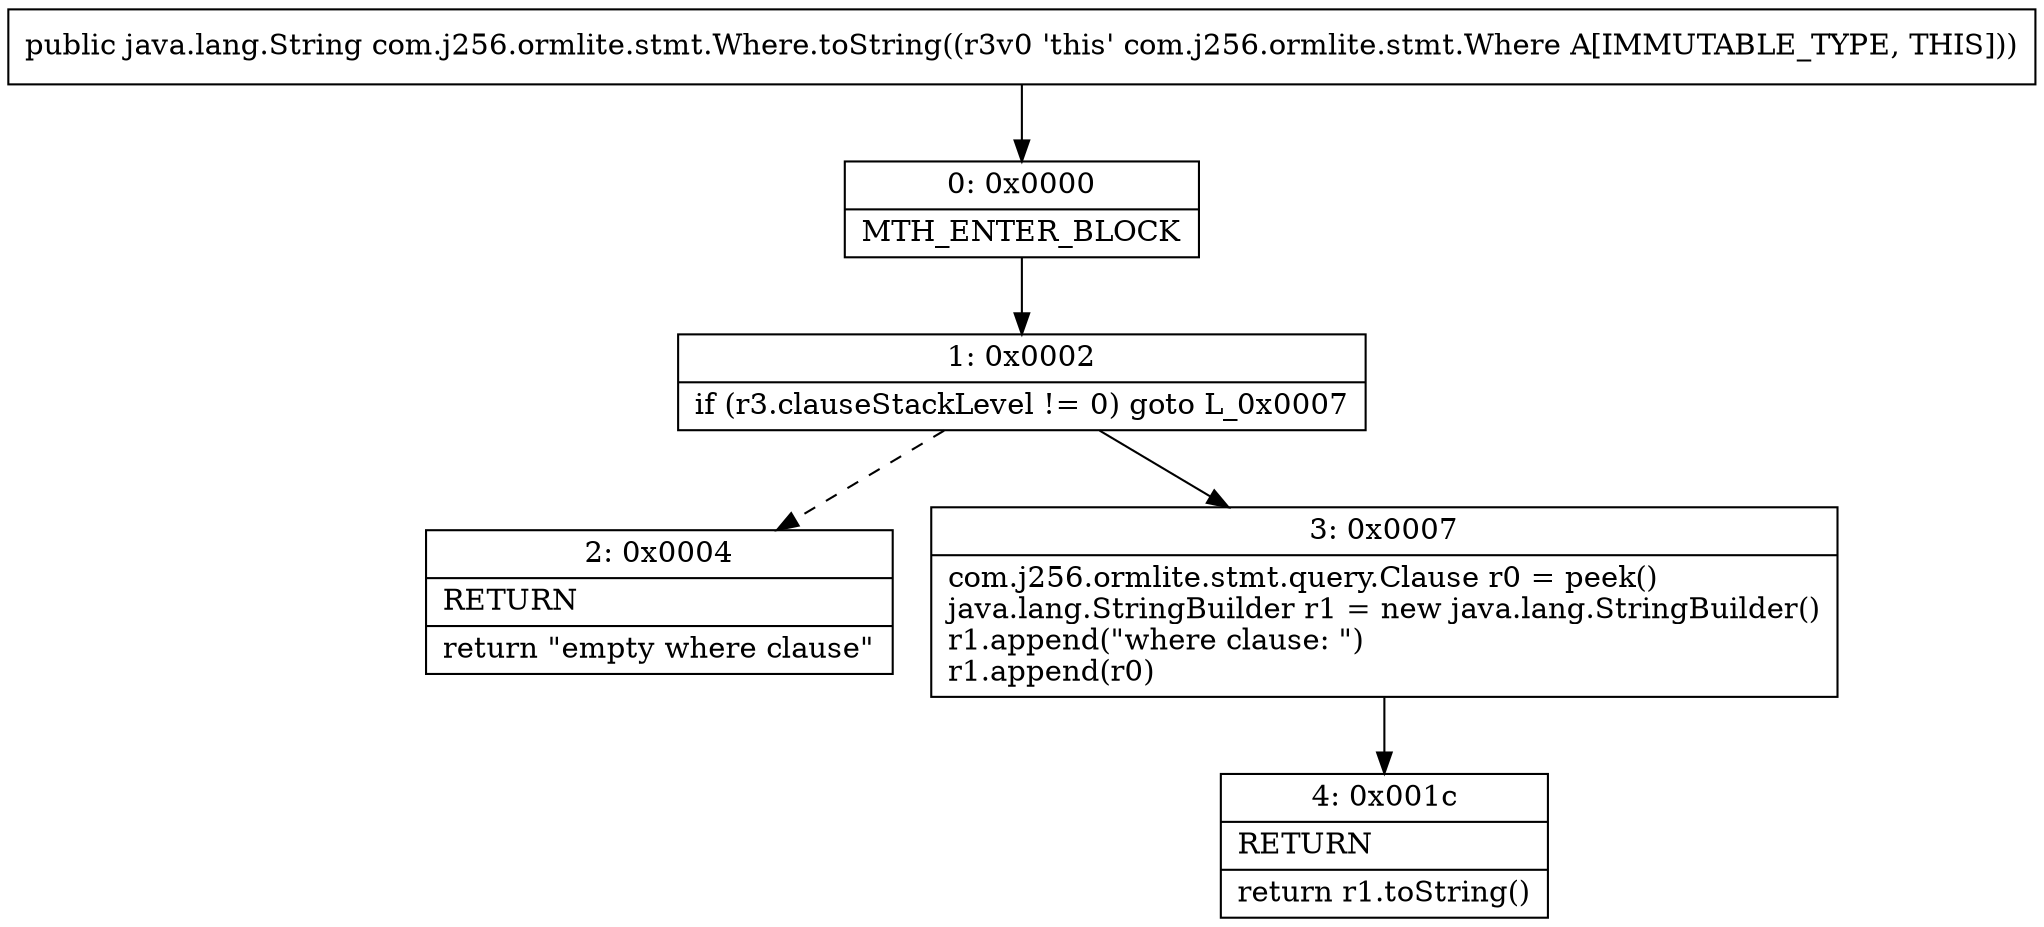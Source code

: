 digraph "CFG forcom.j256.ormlite.stmt.Where.toString()Ljava\/lang\/String;" {
Node_0 [shape=record,label="{0\:\ 0x0000|MTH_ENTER_BLOCK\l}"];
Node_1 [shape=record,label="{1\:\ 0x0002|if (r3.clauseStackLevel != 0) goto L_0x0007\l}"];
Node_2 [shape=record,label="{2\:\ 0x0004|RETURN\l|return \"empty where clause\"\l}"];
Node_3 [shape=record,label="{3\:\ 0x0007|com.j256.ormlite.stmt.query.Clause r0 = peek()\ljava.lang.StringBuilder r1 = new java.lang.StringBuilder()\lr1.append(\"where clause: \")\lr1.append(r0)\l}"];
Node_4 [shape=record,label="{4\:\ 0x001c|RETURN\l|return r1.toString()\l}"];
MethodNode[shape=record,label="{public java.lang.String com.j256.ormlite.stmt.Where.toString((r3v0 'this' com.j256.ormlite.stmt.Where A[IMMUTABLE_TYPE, THIS])) }"];
MethodNode -> Node_0;
Node_0 -> Node_1;
Node_1 -> Node_2[style=dashed];
Node_1 -> Node_3;
Node_3 -> Node_4;
}

